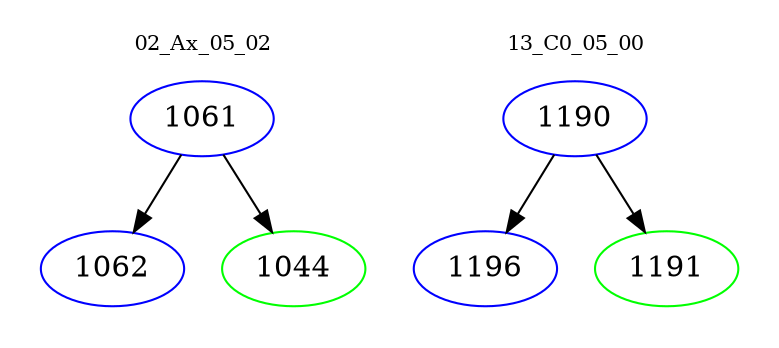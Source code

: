 digraph{
subgraph cluster_0 {
color = white
label = "02_Ax_05_02";
fontsize=10;
T0_1061 [label="1061", color="blue"]
T0_1061 -> T0_1062 [color="black"]
T0_1062 [label="1062", color="blue"]
T0_1061 -> T0_1044 [color="black"]
T0_1044 [label="1044", color="green"]
}
subgraph cluster_1 {
color = white
label = "13_C0_05_00";
fontsize=10;
T1_1190 [label="1190", color="blue"]
T1_1190 -> T1_1196 [color="black"]
T1_1196 [label="1196", color="blue"]
T1_1190 -> T1_1191 [color="black"]
T1_1191 [label="1191", color="green"]
}
}
